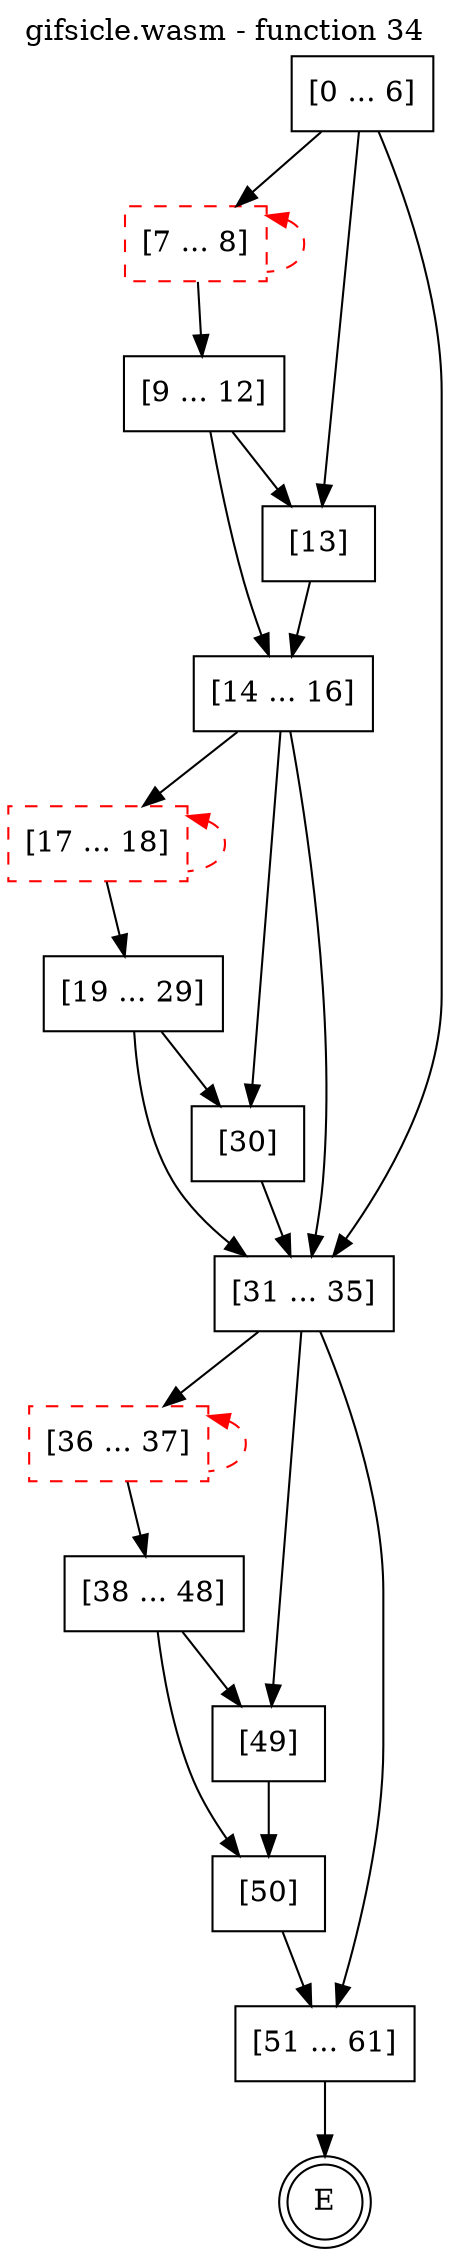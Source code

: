 digraph finite_state_machine {
    label = "gifsicle.wasm - function 34"
    labelloc =  t
    labelfontsize = 16
    labelfontcolor = black
    labelfontname = "Helvetica"
    node [shape = doublecircle]; E ;
    node [shape = box];
    node [shape=box, color=black, style=solid] 0[label="[0 ... 6]"]
    node [shape=box, color=red, style=dashed] 7[label="[7 ... 8]"]
    node [shape=box, color=black, style=solid] 9[label="[9 ... 12]"]
    node [shape=box, color=black, style=solid] 13[label="[13]"]
    node [shape=box, color=black, style=solid] 14[label="[14 ... 16]"]
    node [shape=box, color=red, style=dashed] 17[label="[17 ... 18]"]
    node [shape=box, color=black, style=solid] 19[label="[19 ... 29]"]
    node [shape=box, color=black, style=solid] 30[label="[30]"]
    node [shape=box, color=black, style=solid] 31[label="[31 ... 35]"]
    node [shape=box, color=red, style=dashed] 36[label="[36 ... 37]"]
    node [shape=box, color=black, style=solid] 38[label="[38 ... 48]"]
    node [shape=box, color=black, style=solid] 49[label="[49]"]
    node [shape=box, color=black, style=solid] 50[label="[50]"]
    node [shape=box, color=black, style=solid] 51[label="[51 ... 61]"]
    0 -> 7;
    0 -> 13;
    0 -> 31;
    7 -> 9;
    7 -> 7[style="dashed" color="red" dir=back];
    9 -> 13;
    9 -> 14;
    13 -> 14;
    14 -> 17;
    14 -> 30;
    14 -> 31;
    17 -> 19;
    17 -> 17[style="dashed" color="red" dir=back];
    19 -> 30;
    19 -> 31;
    30 -> 31;
    31 -> 36;
    31 -> 49;
    31 -> 51;
    36 -> 38;
    36 -> 36[style="dashed" color="red" dir=back];
    38 -> 49;
    38 -> 50;
    49 -> 50;
    50 -> 51;
    51 -> E;
}
